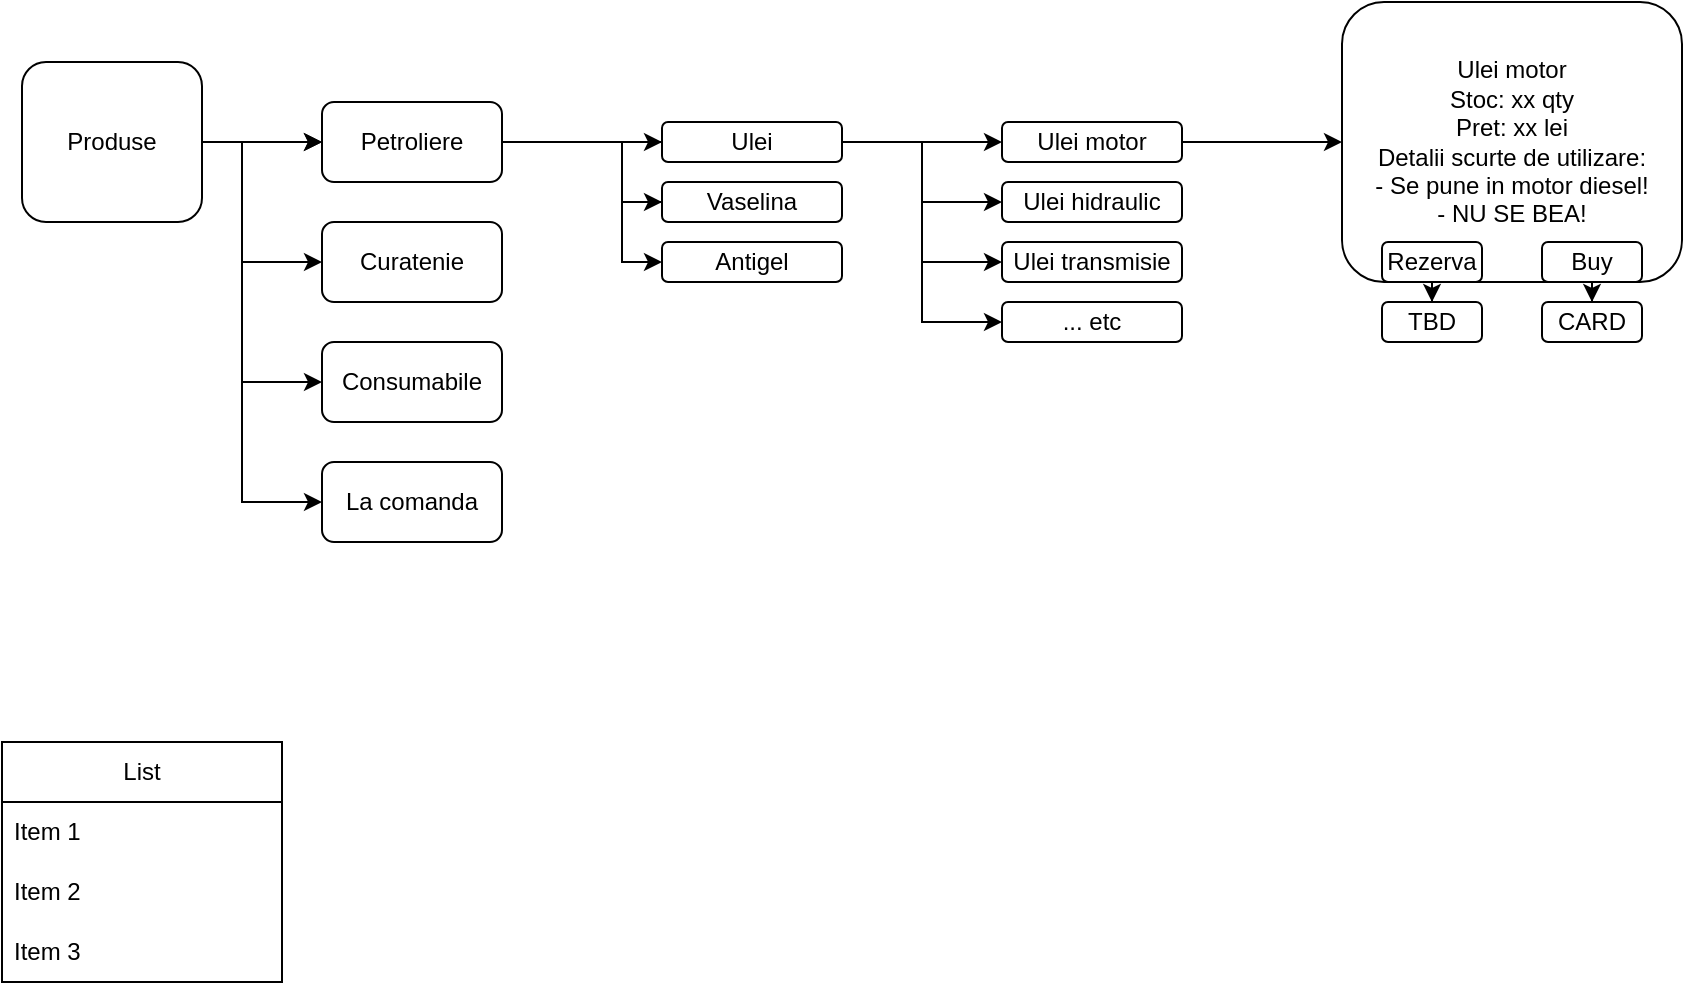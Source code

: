 <mxfile version="21.2.8" type="device">
  <diagram id="R2lEEEUBdFMjLlhIrx00" name="Page-1">
    <mxGraphModel dx="1846" dy="549" grid="1" gridSize="10" guides="1" tooltips="1" connect="1" arrows="1" fold="1" page="1" pageScale="1" pageWidth="850" pageHeight="1100" math="0" shadow="0" extFonts="Permanent Marker^https://fonts.googleapis.com/css?family=Permanent+Marker">
      <root>
        <mxCell id="0" />
        <mxCell id="1" parent="0" />
        <mxCell id="tjRm9xzkeBWZtNg0guCN-5" value="" style="edgeStyle=orthogonalEdgeStyle;rounded=0;orthogonalLoop=1;jettySize=auto;html=1;" parent="1" source="tjRm9xzkeBWZtNg0guCN-2" target="tjRm9xzkeBWZtNg0guCN-4" edge="1">
          <mxGeometry relative="1" as="geometry" />
        </mxCell>
        <mxCell id="tjRm9xzkeBWZtNg0guCN-6" value="" style="edgeStyle=orthogonalEdgeStyle;rounded=0;orthogonalLoop=1;jettySize=auto;html=1;" parent="1" source="tjRm9xzkeBWZtNg0guCN-2" target="tjRm9xzkeBWZtNg0guCN-4" edge="1">
          <mxGeometry relative="1" as="geometry" />
        </mxCell>
        <mxCell id="tjRm9xzkeBWZtNg0guCN-8" value="" style="edgeStyle=orthogonalEdgeStyle;rounded=0;orthogonalLoop=1;jettySize=auto;html=1;" parent="1" source="tjRm9xzkeBWZtNg0guCN-2" target="tjRm9xzkeBWZtNg0guCN-7" edge="1">
          <mxGeometry relative="1" as="geometry">
            <Array as="points">
              <mxPoint x="110" y="100" />
              <mxPoint x="110" y="160" />
            </Array>
          </mxGeometry>
        </mxCell>
        <mxCell id="tjRm9xzkeBWZtNg0guCN-10" value="" style="edgeStyle=orthogonalEdgeStyle;rounded=0;orthogonalLoop=1;jettySize=auto;html=1;" parent="1" source="tjRm9xzkeBWZtNg0guCN-2" target="tjRm9xzkeBWZtNg0guCN-9" edge="1">
          <mxGeometry relative="1" as="geometry">
            <Array as="points">
              <mxPoint x="110" y="100" />
              <mxPoint x="110" y="220" />
            </Array>
          </mxGeometry>
        </mxCell>
        <mxCell id="tjRm9xzkeBWZtNg0guCN-2" value="Produse" style="rounded=1;whiteSpace=wrap;html=1;" parent="1" vertex="1">
          <mxGeometry y="60" width="90" height="80" as="geometry" />
        </mxCell>
        <mxCell id="tjRm9xzkeBWZtNg0guCN-15" value="" style="edgeStyle=orthogonalEdgeStyle;rounded=0;orthogonalLoop=1;jettySize=auto;html=1;" parent="1" source="tjRm9xzkeBWZtNg0guCN-4" target="tjRm9xzkeBWZtNg0guCN-14" edge="1">
          <mxGeometry relative="1" as="geometry" />
        </mxCell>
        <mxCell id="tjRm9xzkeBWZtNg0guCN-4" value="Petroliere" style="rounded=1;whiteSpace=wrap;html=1;" parent="1" vertex="1">
          <mxGeometry x="150" y="80" width="90" height="40" as="geometry" />
        </mxCell>
        <mxCell id="tjRm9xzkeBWZtNg0guCN-7" value="Curatenie" style="rounded=1;whiteSpace=wrap;html=1;direction=west;" parent="1" vertex="1">
          <mxGeometry x="150" y="140" width="90" height="40" as="geometry" />
        </mxCell>
        <mxCell id="tjRm9xzkeBWZtNg0guCN-9" value="Consumabile" style="rounded=1;whiteSpace=wrap;html=1;" parent="1" vertex="1">
          <mxGeometry x="150" y="200" width="90" height="40" as="geometry" />
        </mxCell>
        <mxCell id="tjRm9xzkeBWZtNg0guCN-11" value="La comanda" style="rounded=1;whiteSpace=wrap;html=1;" parent="1" vertex="1">
          <mxGeometry x="150" y="260" width="90" height="40" as="geometry" />
        </mxCell>
        <mxCell id="tjRm9xzkeBWZtNg0guCN-13" value="" style="edgeStyle=orthogonalEdgeStyle;rounded=0;orthogonalLoop=1;jettySize=auto;html=1;exitX=1;exitY=0.5;exitDx=0;exitDy=0;" parent="1" source="tjRm9xzkeBWZtNg0guCN-2" edge="1">
          <mxGeometry relative="1" as="geometry">
            <mxPoint x="90" y="160" as="sourcePoint" />
            <mxPoint x="150" y="280" as="targetPoint" />
            <Array as="points">
              <mxPoint x="110" y="100" />
              <mxPoint x="110" y="280" />
            </Array>
          </mxGeometry>
        </mxCell>
        <mxCell id="tjRm9xzkeBWZtNg0guCN-17" value="" style="edgeStyle=orthogonalEdgeStyle;rounded=0;orthogonalLoop=1;jettySize=auto;html=1;" parent="1" source="tjRm9xzkeBWZtNg0guCN-14" target="tjRm9xzkeBWZtNg0guCN-16" edge="1">
          <mxGeometry relative="1" as="geometry">
            <Array as="points">
              <mxPoint x="300" y="100" />
              <mxPoint x="300" y="130" />
            </Array>
          </mxGeometry>
        </mxCell>
        <mxCell id="tjRm9xzkeBWZtNg0guCN-21" value="" style="edgeStyle=orthogonalEdgeStyle;rounded=0;orthogonalLoop=1;jettySize=auto;html=1;" parent="1" source="tjRm9xzkeBWZtNg0guCN-14" target="tjRm9xzkeBWZtNg0guCN-20" edge="1">
          <mxGeometry relative="1" as="geometry" />
        </mxCell>
        <mxCell id="tjRm9xzkeBWZtNg0guCN-14" value="Ulei" style="rounded=1;whiteSpace=wrap;html=1;" parent="1" vertex="1">
          <mxGeometry x="320" y="90" width="90" height="20" as="geometry" />
        </mxCell>
        <mxCell id="tjRm9xzkeBWZtNg0guCN-16" value="Vaselina" style="rounded=1;whiteSpace=wrap;html=1;" parent="1" vertex="1">
          <mxGeometry x="320" y="120" width="90" height="20" as="geometry" />
        </mxCell>
        <mxCell id="tjRm9xzkeBWZtNg0guCN-18" value="Antigel" style="rounded=1;whiteSpace=wrap;html=1;" parent="1" vertex="1">
          <mxGeometry x="320" y="150" width="90" height="20" as="geometry" />
        </mxCell>
        <mxCell id="tjRm9xzkeBWZtNg0guCN-19" value="" style="edgeStyle=orthogonalEdgeStyle;rounded=0;orthogonalLoop=1;jettySize=auto;html=1;" parent="1" edge="1">
          <mxGeometry relative="1" as="geometry">
            <mxPoint x="320" y="130" as="sourcePoint" />
            <mxPoint x="320" y="160" as="targetPoint" />
            <Array as="points">
              <mxPoint x="300" y="130" />
              <mxPoint x="300" y="160" />
            </Array>
          </mxGeometry>
        </mxCell>
        <mxCell id="tjRm9xzkeBWZtNg0guCN-32" value="" style="edgeStyle=orthogonalEdgeStyle;rounded=0;orthogonalLoop=1;jettySize=auto;html=1;" parent="1" source="tjRm9xzkeBWZtNg0guCN-20" target="tjRm9xzkeBWZtNg0guCN-31" edge="1">
          <mxGeometry relative="1" as="geometry" />
        </mxCell>
        <mxCell id="tjRm9xzkeBWZtNg0guCN-20" value="Ulei motor" style="rounded=1;whiteSpace=wrap;html=1;" parent="1" vertex="1">
          <mxGeometry x="490" y="90" width="90" height="20" as="geometry" />
        </mxCell>
        <mxCell id="tjRm9xzkeBWZtNg0guCN-22" value="Ulei hidraulic" style="rounded=1;whiteSpace=wrap;html=1;" parent="1" vertex="1">
          <mxGeometry x="490" y="120" width="90" height="20" as="geometry" />
        </mxCell>
        <mxCell id="tjRm9xzkeBWZtNg0guCN-24" value="" style="edgeStyle=orthogonalEdgeStyle;rounded=0;orthogonalLoop=1;jettySize=auto;html=1;" parent="1" source="tjRm9xzkeBWZtNg0guCN-14" edge="1">
          <mxGeometry relative="1" as="geometry">
            <mxPoint x="410" y="100" as="sourcePoint" />
            <mxPoint x="490" y="130" as="targetPoint" />
            <Array as="points">
              <mxPoint x="450" y="100" />
              <mxPoint x="450" y="130" />
            </Array>
          </mxGeometry>
        </mxCell>
        <mxCell id="tjRm9xzkeBWZtNg0guCN-25" value="Ulei transmisie" style="rounded=1;whiteSpace=wrap;html=1;" parent="1" vertex="1">
          <mxGeometry x="490" y="150" width="90" height="20" as="geometry" />
        </mxCell>
        <mxCell id="tjRm9xzkeBWZtNg0guCN-26" value="" style="edgeStyle=orthogonalEdgeStyle;rounded=0;orthogonalLoop=1;jettySize=auto;html=1;" parent="1" edge="1">
          <mxGeometry relative="1" as="geometry">
            <mxPoint x="410" y="100" as="sourcePoint" />
            <mxPoint x="490" y="160" as="targetPoint" />
            <Array as="points">
              <mxPoint x="410" y="100" />
              <mxPoint x="450" y="100" />
              <mxPoint x="450" y="160" />
            </Array>
          </mxGeometry>
        </mxCell>
        <mxCell id="tjRm9xzkeBWZtNg0guCN-27" value="... etc" style="rounded=1;whiteSpace=wrap;html=1;" parent="1" vertex="1">
          <mxGeometry x="490" y="180" width="90" height="20" as="geometry" />
        </mxCell>
        <mxCell id="tjRm9xzkeBWZtNg0guCN-29" value="" style="edgeStyle=orthogonalEdgeStyle;rounded=0;orthogonalLoop=1;jettySize=auto;html=1;" parent="1" edge="1">
          <mxGeometry relative="1" as="geometry">
            <mxPoint x="410" y="100" as="sourcePoint" />
            <mxPoint x="490" y="190" as="targetPoint" />
            <Array as="points">
              <mxPoint x="410" y="100" />
              <mxPoint x="450" y="100" />
              <mxPoint x="450" y="190" />
            </Array>
          </mxGeometry>
        </mxCell>
        <mxCell id="tjRm9xzkeBWZtNg0guCN-31" value="Ulei motor&lt;br&gt;Stoc: xx qty&lt;br&gt;Pret: xx lei&lt;br&gt;Detalii scurte de utilizare:&lt;br&gt;- Se pune in motor diesel!&lt;br&gt;- NU SE BEA!" style="rounded=1;whiteSpace=wrap;html=1;" parent="1" vertex="1">
          <mxGeometry x="660" y="30" width="170" height="140" as="geometry" />
        </mxCell>
        <mxCell id="tjRm9xzkeBWZtNg0guCN-40" value="" style="edgeStyle=orthogonalEdgeStyle;rounded=0;orthogonalLoop=1;jettySize=auto;html=1;" parent="1" source="tjRm9xzkeBWZtNg0guCN-37" target="tjRm9xzkeBWZtNg0guCN-39" edge="1">
          <mxGeometry relative="1" as="geometry" />
        </mxCell>
        <mxCell id="tjRm9xzkeBWZtNg0guCN-37" value="Rezerva" style="rounded=1;whiteSpace=wrap;html=1;" parent="1" vertex="1">
          <mxGeometry x="680" y="150" width="50" height="20" as="geometry" />
        </mxCell>
        <mxCell id="tjRm9xzkeBWZtNg0guCN-42" value="" style="edgeStyle=orthogonalEdgeStyle;rounded=0;orthogonalLoop=1;jettySize=auto;html=1;" parent="1" source="tjRm9xzkeBWZtNg0guCN-38" target="tjRm9xzkeBWZtNg0guCN-41" edge="1">
          <mxGeometry relative="1" as="geometry" />
        </mxCell>
        <mxCell id="tjRm9xzkeBWZtNg0guCN-38" value="Buy" style="rounded=1;whiteSpace=wrap;html=1;" parent="1" vertex="1">
          <mxGeometry x="760" y="150" width="50" height="20" as="geometry" />
        </mxCell>
        <mxCell id="tjRm9xzkeBWZtNg0guCN-39" value="TBD" style="rounded=1;whiteSpace=wrap;html=1;" parent="1" vertex="1">
          <mxGeometry x="680" y="180" width="50" height="20" as="geometry" />
        </mxCell>
        <mxCell id="tjRm9xzkeBWZtNg0guCN-41" value="CARD" style="rounded=1;whiteSpace=wrap;html=1;" parent="1" vertex="1">
          <mxGeometry x="760" y="180" width="50" height="20" as="geometry" />
        </mxCell>
        <mxCell id="xz7rr4xdfptAdvUI0cni-1" value="List" style="swimlane;fontStyle=0;childLayout=stackLayout;horizontal=1;startSize=30;horizontalStack=0;resizeParent=1;resizeParentMax=0;resizeLast=0;collapsible=1;marginBottom=0;whiteSpace=wrap;html=1;" vertex="1" parent="1">
          <mxGeometry x="-10" y="400" width="140" height="120" as="geometry" />
        </mxCell>
        <mxCell id="xz7rr4xdfptAdvUI0cni-2" value="Item 1" style="text;strokeColor=none;fillColor=none;align=left;verticalAlign=middle;spacingLeft=4;spacingRight=4;overflow=hidden;points=[[0,0.5],[1,0.5]];portConstraint=eastwest;rotatable=0;whiteSpace=wrap;html=1;" vertex="1" parent="xz7rr4xdfptAdvUI0cni-1">
          <mxGeometry y="30" width="140" height="30" as="geometry" />
        </mxCell>
        <mxCell id="xz7rr4xdfptAdvUI0cni-3" value="Item 2" style="text;strokeColor=none;fillColor=none;align=left;verticalAlign=middle;spacingLeft=4;spacingRight=4;overflow=hidden;points=[[0,0.5],[1,0.5]];portConstraint=eastwest;rotatable=0;whiteSpace=wrap;html=1;" vertex="1" parent="xz7rr4xdfptAdvUI0cni-1">
          <mxGeometry y="60" width="140" height="30" as="geometry" />
        </mxCell>
        <mxCell id="xz7rr4xdfptAdvUI0cni-4" value="Item 3" style="text;strokeColor=none;fillColor=none;align=left;verticalAlign=middle;spacingLeft=4;spacingRight=4;overflow=hidden;points=[[0,0.5],[1,0.5]];portConstraint=eastwest;rotatable=0;whiteSpace=wrap;html=1;" vertex="1" parent="xz7rr4xdfptAdvUI0cni-1">
          <mxGeometry y="90" width="140" height="30" as="geometry" />
        </mxCell>
      </root>
    </mxGraphModel>
  </diagram>
</mxfile>
